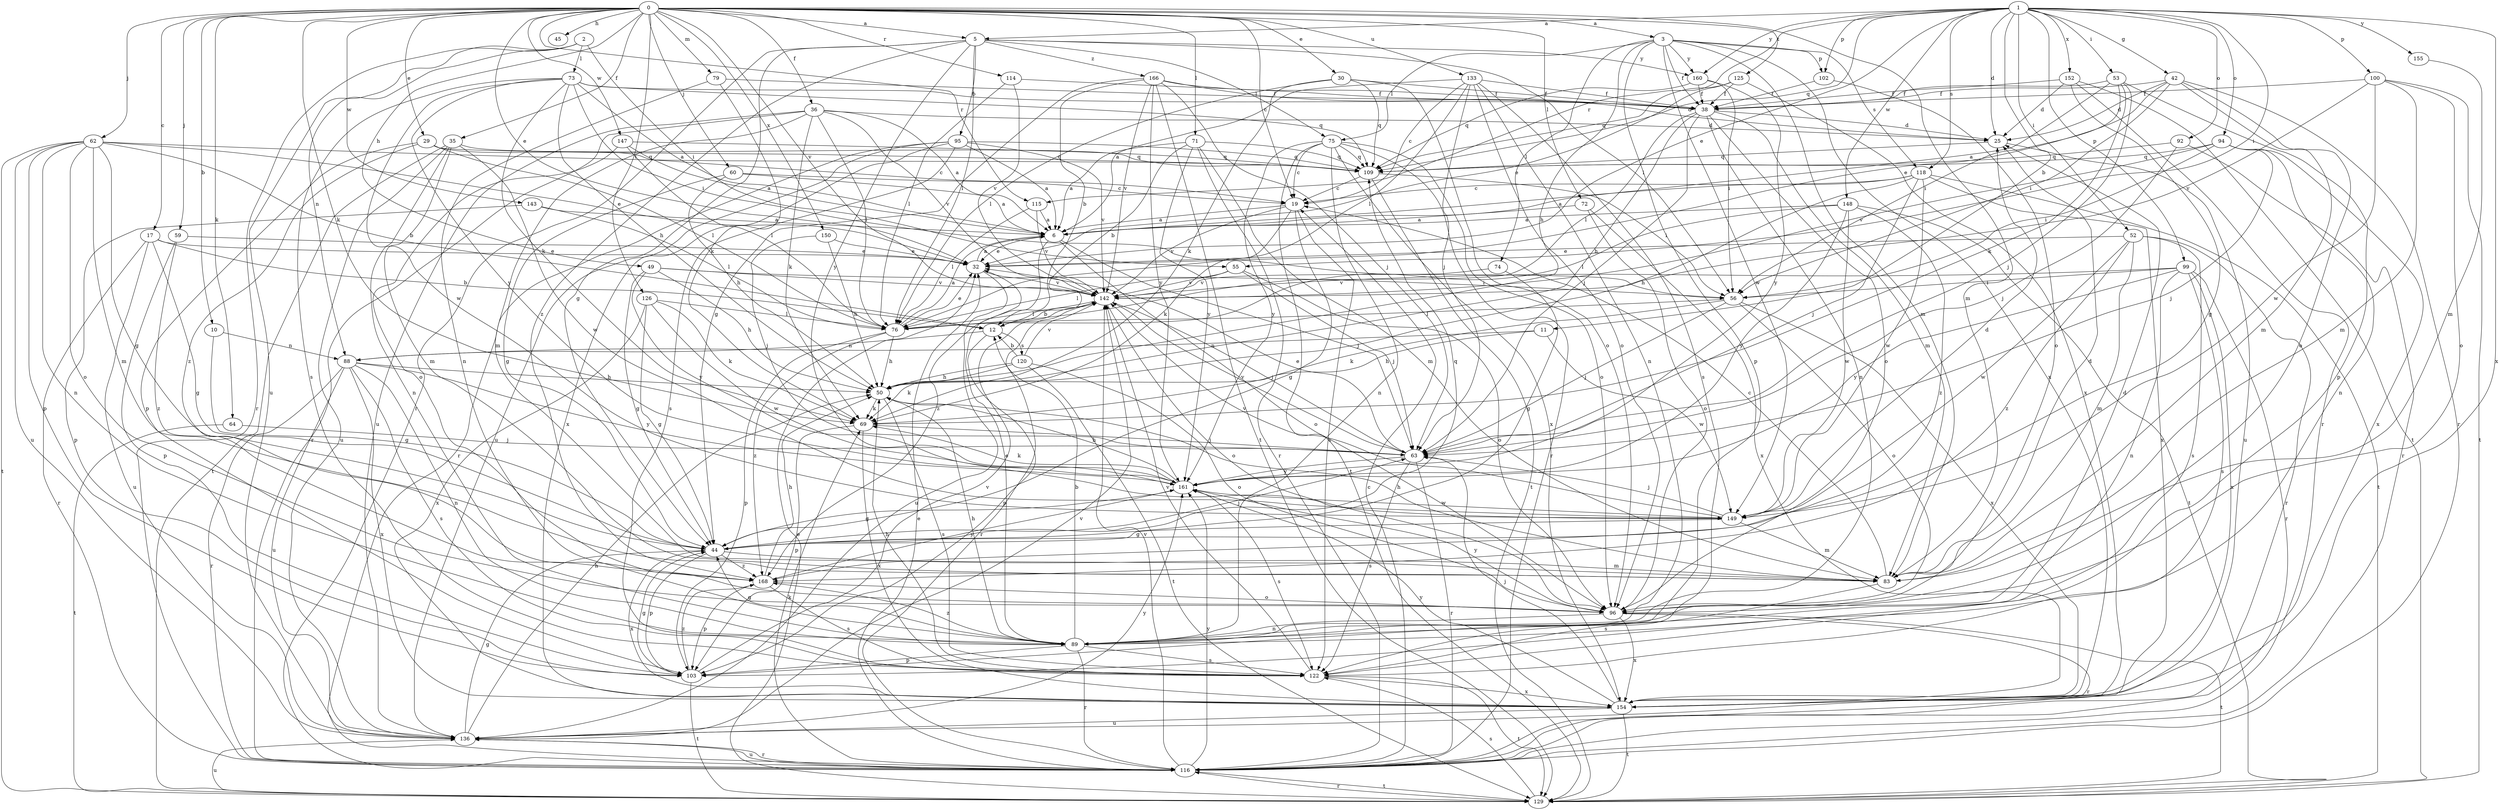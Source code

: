 strict digraph  {
0;
1;
2;
3;
5;
6;
10;
11;
12;
17;
19;
25;
29;
30;
32;
35;
36;
38;
42;
44;
45;
49;
50;
52;
53;
55;
56;
59;
60;
62;
63;
64;
69;
71;
72;
73;
74;
75;
76;
79;
83;
88;
89;
92;
94;
95;
96;
99;
100;
102;
103;
109;
114;
115;
116;
118;
120;
122;
125;
126;
129;
133;
136;
142;
143;
147;
148;
149;
150;
152;
154;
155;
160;
161;
166;
168;
0 -> 3  [label=a];
0 -> 5  [label=a];
0 -> 10  [label=b];
0 -> 17  [label=c];
0 -> 19  [label=c];
0 -> 29  [label=e];
0 -> 30  [label=e];
0 -> 32  [label=e];
0 -> 35  [label=f];
0 -> 36  [label=f];
0 -> 45  [label=h];
0 -> 49  [label=h];
0 -> 59  [label=j];
0 -> 60  [label=j];
0 -> 62  [label=j];
0 -> 64  [label=k];
0 -> 69  [label=k];
0 -> 71  [label=l];
0 -> 72  [label=l];
0 -> 79  [label=m];
0 -> 83  [label=m];
0 -> 114  [label=r];
0 -> 115  [label=r];
0 -> 125  [label=t];
0 -> 126  [label=t];
0 -> 133  [label=u];
0 -> 142  [label=v];
0 -> 143  [label=w];
0 -> 147  [label=w];
0 -> 150  [label=x];
1 -> 5  [label=a];
1 -> 11  [label=b];
1 -> 25  [label=d];
1 -> 32  [label=e];
1 -> 42  [label=g];
1 -> 52  [label=i];
1 -> 53  [label=i];
1 -> 55  [label=i];
1 -> 92  [label=o];
1 -> 94  [label=o];
1 -> 99  [label=p];
1 -> 100  [label=p];
1 -> 102  [label=p];
1 -> 109  [label=q];
1 -> 115  [label=r];
1 -> 118  [label=s];
1 -> 148  [label=w];
1 -> 152  [label=x];
1 -> 154  [label=x];
1 -> 155  [label=y];
1 -> 160  [label=y];
2 -> 55  [label=i];
2 -> 73  [label=l];
2 -> 88  [label=n];
2 -> 116  [label=r];
2 -> 136  [label=u];
3 -> 38  [label=f];
3 -> 50  [label=h];
3 -> 74  [label=l];
3 -> 75  [label=l];
3 -> 83  [label=m];
3 -> 102  [label=p];
3 -> 103  [label=p];
3 -> 118  [label=s];
3 -> 149  [label=w];
3 -> 154  [label=x];
3 -> 160  [label=y];
5 -> 44  [label=g];
5 -> 56  [label=i];
5 -> 75  [label=l];
5 -> 76  [label=l];
5 -> 95  [label=o];
5 -> 116  [label=r];
5 -> 160  [label=y];
5 -> 161  [label=y];
5 -> 166  [label=z];
5 -> 168  [label=z];
6 -> 32  [label=e];
6 -> 63  [label=j];
6 -> 96  [label=o];
6 -> 168  [label=z];
10 -> 44  [label=g];
10 -> 88  [label=n];
11 -> 50  [label=h];
11 -> 88  [label=n];
11 -> 149  [label=w];
12 -> 88  [label=n];
12 -> 103  [label=p];
12 -> 120  [label=s];
17 -> 12  [label=b];
17 -> 32  [label=e];
17 -> 44  [label=g];
17 -> 116  [label=r];
17 -> 136  [label=u];
19 -> 6  [label=a];
19 -> 44  [label=g];
19 -> 69  [label=k];
19 -> 122  [label=s];
19 -> 142  [label=v];
25 -> 109  [label=q];
25 -> 136  [label=u];
29 -> 19  [label=c];
29 -> 76  [label=l];
29 -> 103  [label=p];
29 -> 109  [label=q];
29 -> 168  [label=z];
30 -> 38  [label=f];
30 -> 69  [label=k];
30 -> 76  [label=l];
30 -> 96  [label=o];
30 -> 109  [label=q];
32 -> 6  [label=a];
32 -> 136  [label=u];
32 -> 142  [label=v];
35 -> 83  [label=m];
35 -> 89  [label=n];
35 -> 109  [label=q];
35 -> 129  [label=t];
35 -> 136  [label=u];
35 -> 149  [label=w];
36 -> 6  [label=a];
36 -> 25  [label=d];
36 -> 69  [label=k];
36 -> 76  [label=l];
36 -> 83  [label=m];
36 -> 116  [label=r];
36 -> 136  [label=u];
36 -> 142  [label=v];
38 -> 25  [label=d];
38 -> 50  [label=h];
38 -> 63  [label=j];
38 -> 76  [label=l];
38 -> 83  [label=m];
38 -> 89  [label=n];
38 -> 96  [label=o];
42 -> 25  [label=d];
42 -> 32  [label=e];
42 -> 38  [label=f];
42 -> 56  [label=i];
42 -> 83  [label=m];
42 -> 96  [label=o];
42 -> 116  [label=r];
44 -> 63  [label=j];
44 -> 83  [label=m];
44 -> 103  [label=p];
44 -> 109  [label=q];
44 -> 154  [label=x];
44 -> 168  [label=z];
49 -> 44  [label=g];
49 -> 50  [label=h];
49 -> 56  [label=i];
49 -> 142  [label=v];
49 -> 161  [label=y];
50 -> 69  [label=k];
50 -> 122  [label=s];
52 -> 32  [label=e];
52 -> 83  [label=m];
52 -> 116  [label=r];
52 -> 122  [label=s];
52 -> 149  [label=w];
52 -> 168  [label=z];
53 -> 6  [label=a];
53 -> 38  [label=f];
53 -> 56  [label=i];
53 -> 63  [label=j];
53 -> 69  [label=k];
53 -> 103  [label=p];
55 -> 63  [label=j];
55 -> 76  [label=l];
55 -> 96  [label=o];
55 -> 142  [label=v];
56 -> 63  [label=j];
56 -> 69  [label=k];
56 -> 76  [label=l];
56 -> 96  [label=o];
56 -> 154  [label=x];
59 -> 32  [label=e];
59 -> 103  [label=p];
59 -> 168  [label=z];
60 -> 6  [label=a];
60 -> 19  [label=c];
60 -> 44  [label=g];
60 -> 50  [label=h];
62 -> 12  [label=b];
62 -> 32  [label=e];
62 -> 44  [label=g];
62 -> 83  [label=m];
62 -> 89  [label=n];
62 -> 96  [label=o];
62 -> 103  [label=p];
62 -> 109  [label=q];
62 -> 129  [label=t];
62 -> 136  [label=u];
63 -> 32  [label=e];
63 -> 116  [label=r];
63 -> 122  [label=s];
63 -> 142  [label=v];
63 -> 161  [label=y];
64 -> 63  [label=j];
64 -> 129  [label=t];
69 -> 63  [label=j];
69 -> 103  [label=p];
69 -> 154  [label=x];
71 -> 6  [label=a];
71 -> 12  [label=b];
71 -> 83  [label=m];
71 -> 109  [label=q];
71 -> 116  [label=r];
71 -> 161  [label=y];
72 -> 6  [label=a];
72 -> 96  [label=o];
72 -> 154  [label=x];
73 -> 6  [label=a];
73 -> 38  [label=f];
73 -> 50  [label=h];
73 -> 56  [label=i];
73 -> 69  [label=k];
73 -> 109  [label=q];
73 -> 122  [label=s];
73 -> 149  [label=w];
73 -> 161  [label=y];
74 -> 44  [label=g];
74 -> 142  [label=v];
75 -> 19  [label=c];
75 -> 89  [label=n];
75 -> 96  [label=o];
75 -> 109  [label=q];
75 -> 116  [label=r];
75 -> 129  [label=t];
75 -> 154  [label=x];
75 -> 161  [label=y];
76 -> 6  [label=a];
76 -> 32  [label=e];
76 -> 50  [label=h];
76 -> 103  [label=p];
76 -> 168  [label=z];
79 -> 38  [label=f];
79 -> 69  [label=k];
79 -> 89  [label=n];
83 -> 19  [label=c];
83 -> 25  [label=d];
83 -> 50  [label=h];
83 -> 122  [label=s];
88 -> 50  [label=h];
88 -> 89  [label=n];
88 -> 116  [label=r];
88 -> 122  [label=s];
88 -> 136  [label=u];
88 -> 154  [label=x];
88 -> 161  [label=y];
89 -> 12  [label=b];
89 -> 25  [label=d];
89 -> 32  [label=e];
89 -> 44  [label=g];
89 -> 50  [label=h];
89 -> 103  [label=p];
89 -> 116  [label=r];
89 -> 122  [label=s];
89 -> 168  [label=z];
92 -> 63  [label=j];
92 -> 109  [label=q];
92 -> 116  [label=r];
94 -> 56  [label=i];
94 -> 63  [label=j];
94 -> 89  [label=n];
94 -> 109  [label=q];
94 -> 142  [label=v];
94 -> 154  [label=x];
95 -> 6  [label=a];
95 -> 109  [label=q];
95 -> 116  [label=r];
95 -> 122  [label=s];
95 -> 136  [label=u];
95 -> 142  [label=v];
95 -> 154  [label=x];
96 -> 89  [label=n];
96 -> 116  [label=r];
96 -> 129  [label=t];
96 -> 154  [label=x];
96 -> 161  [label=y];
99 -> 56  [label=i];
99 -> 89  [label=n];
99 -> 116  [label=r];
99 -> 122  [label=s];
99 -> 142  [label=v];
99 -> 154  [label=x];
99 -> 161  [label=y];
100 -> 38  [label=f];
100 -> 83  [label=m];
100 -> 96  [label=o];
100 -> 129  [label=t];
100 -> 142  [label=v];
100 -> 149  [label=w];
102 -> 38  [label=f];
102 -> 96  [label=o];
103 -> 44  [label=g];
103 -> 129  [label=t];
103 -> 142  [label=v];
103 -> 168  [label=z];
109 -> 19  [label=c];
109 -> 56  [label=i];
109 -> 129  [label=t];
114 -> 38  [label=f];
114 -> 76  [label=l];
114 -> 142  [label=v];
115 -> 6  [label=a];
115 -> 76  [label=l];
115 -> 142  [label=v];
116 -> 19  [label=c];
116 -> 32  [label=e];
116 -> 69  [label=k];
116 -> 129  [label=t];
116 -> 136  [label=u];
116 -> 142  [label=v];
116 -> 161  [label=y];
118 -> 6  [label=a];
118 -> 19  [label=c];
118 -> 50  [label=h];
118 -> 63  [label=j];
118 -> 129  [label=t];
118 -> 149  [label=w];
118 -> 154  [label=x];
120 -> 12  [label=b];
120 -> 50  [label=h];
120 -> 69  [label=k];
120 -> 96  [label=o];
120 -> 129  [label=t];
120 -> 142  [label=v];
122 -> 50  [label=h];
122 -> 129  [label=t];
122 -> 142  [label=v];
122 -> 154  [label=x];
125 -> 32  [label=e];
125 -> 38  [label=f];
125 -> 109  [label=q];
125 -> 154  [label=x];
126 -> 44  [label=g];
126 -> 69  [label=k];
126 -> 76  [label=l];
126 -> 149  [label=w];
126 -> 154  [label=x];
129 -> 32  [label=e];
129 -> 116  [label=r];
129 -> 122  [label=s];
129 -> 136  [label=u];
133 -> 6  [label=a];
133 -> 19  [label=c];
133 -> 38  [label=f];
133 -> 63  [label=j];
133 -> 76  [label=l];
133 -> 89  [label=n];
133 -> 96  [label=o];
133 -> 122  [label=s];
136 -> 44  [label=g];
136 -> 50  [label=h];
136 -> 116  [label=r];
136 -> 142  [label=v];
136 -> 161  [label=y];
142 -> 12  [label=b];
142 -> 63  [label=j];
142 -> 76  [label=l];
142 -> 96  [label=o];
142 -> 116  [label=r];
143 -> 6  [label=a];
143 -> 76  [label=l];
143 -> 103  [label=p];
147 -> 6  [label=a];
147 -> 76  [label=l];
147 -> 96  [label=o];
147 -> 109  [label=q];
148 -> 6  [label=a];
148 -> 76  [label=l];
148 -> 129  [label=t];
148 -> 149  [label=w];
148 -> 161  [label=y];
148 -> 168  [label=z];
149 -> 25  [label=d];
149 -> 44  [label=g];
149 -> 63  [label=j];
149 -> 83  [label=m];
149 -> 142  [label=v];
150 -> 32  [label=e];
150 -> 50  [label=h];
150 -> 63  [label=j];
152 -> 25  [label=d];
152 -> 38  [label=f];
152 -> 44  [label=g];
152 -> 116  [label=r];
152 -> 129  [label=t];
154 -> 63  [label=j];
154 -> 129  [label=t];
154 -> 136  [label=u];
154 -> 161  [label=y];
155 -> 83  [label=m];
160 -> 38  [label=f];
160 -> 56  [label=i];
160 -> 109  [label=q];
160 -> 161  [label=y];
161 -> 44  [label=g];
161 -> 50  [label=h];
161 -> 69  [label=k];
161 -> 122  [label=s];
161 -> 149  [label=w];
166 -> 12  [label=b];
166 -> 25  [label=d];
166 -> 38  [label=f];
166 -> 44  [label=g];
166 -> 63  [label=j];
166 -> 129  [label=t];
166 -> 142  [label=v];
166 -> 161  [label=y];
168 -> 50  [label=h];
168 -> 96  [label=o];
168 -> 103  [label=p];
168 -> 122  [label=s];
168 -> 161  [label=y];
}
